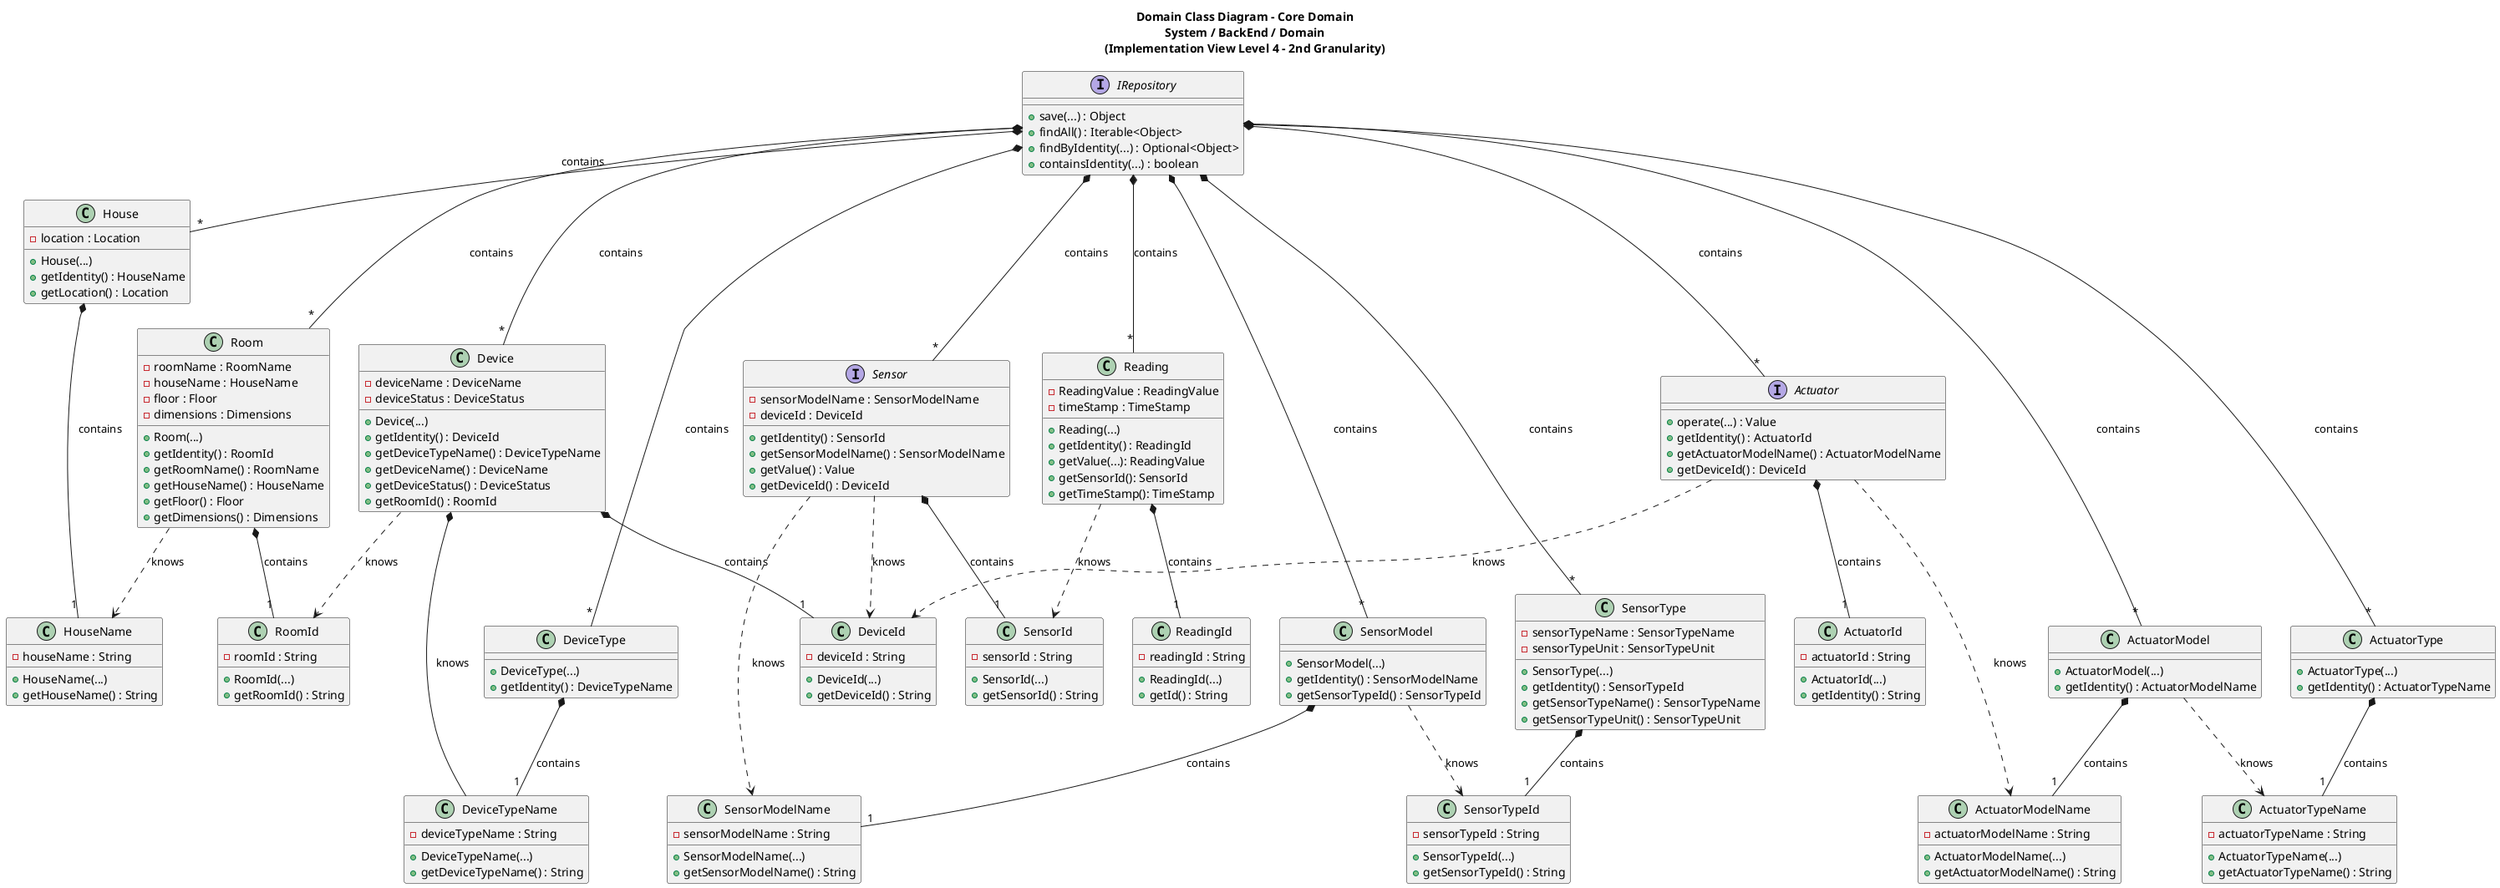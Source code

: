 @startuml

title Domain Class Diagram - Core Domain\nSystem / BackEnd / Domain\n(Implementation View Level 4 - 2nd Granularity)

class House {
- location : Location
+ House(...)
+ getIdentity() : HouseName
+ getLocation() : Location
}

class HouseName {
- houseName : String
+ HouseName(...)
+ getHouseName() : String
}

class Room {
- roomName : RoomName
- houseName : HouseName
- floor : Floor
- dimensions : Dimensions
+ Room(...)
+ getIdentity() : RoomId
+ getRoomName() : RoomName
+ getHouseName() : HouseName
+ getFloor() : Floor
+ getDimensions() : Dimensions
}

class RoomId{
- roomId : String
+ RoomId(...)
+ getRoomId() : String
}

class Device {
- deviceName : DeviceName
- deviceStatus : DeviceStatus
+ Device(...)
+ getIdentity() : DeviceId
+ getDeviceTypeName() : DeviceTypeName
+ getDeviceName() : DeviceName
+ getDeviceStatus() : DeviceStatus
+ getRoomId() : RoomId
}

class DeviceId{
- deviceId : String
+ DeviceId(...)
+ getDeviceId() : String
}

class DeviceType {
+ DeviceType(...)
+ getIdentity() : DeviceTypeName
}

class DeviceTypeName {
- deviceTypeName : String
+ DeviceTypeName(...)
+ getDeviceTypeName() : String
}

interface Sensor {
- sensorModelName : SensorModelName
- deviceId : DeviceId
+ getIdentity() : SensorId
+ getSensorModelName() : SensorModelName
+ getValue() : Value
+ getDeviceId() : DeviceId
}

class SensorId{
- sensorId : String
+ SensorId(...)
+ getSensorId() : String
}

class Reading {
- ReadingValue : ReadingValue
- timeStamp : TimeStamp
+ Reading(...)
+ getIdentity() : ReadingId
+ getValue(...): ReadingValue
+ getSensorId(): SensorId
+ getTimeStamp(): TimeStamp
}

class ReadingId{
- readingId : String
+ ReadingId(...)
+ getId() : String
}

class SensorType {
- sensorTypeName : SensorTypeName
- sensorTypeUnit : SensorTypeUnit
+ SensorType(...)
+ getIdentity() : SensorTypeId
+ getSensorTypeName() : SensorTypeName
+ getSensorTypeUnit() : SensorTypeUnit
}

class SensorTypeId{
- sensorTypeId : String
+ SensorTypeId(...)
+ getSensorTypeId() : String
}

class SensorModel{
+ SensorModel(...)
+ getIdentity() : SensorModelName
+ getSensorTypeId() : SensorTypeId
}

class SensorModelName{
- sensorModelName : String
+ SensorModelName(...)
+ getSensorModelName() : String
}

interface Actuator {
+ operate(...) : Value
+ getIdentity() : ActuatorId
+ getActuatorModelName() : ActuatorModelName
+ getDeviceId() : DeviceId
}

class ActuatorId{
- actuatorId : String
+ ActuatorId(...)
+ getIdentity() : String
}

class ActuatorType {
+ ActuatorType(...)
+ getIdentity() : ActuatorTypeName
}

class ActuatorTypeName {
- actuatorTypeName : String
+ ActuatorTypeName(...)
+ getActuatorTypeName() : String
}

class ActuatorModel {
+ ActuatorModel(...)
+ getIdentity() : ActuatorModelName
}

class ActuatorModelName {
- actuatorModelName : String
+ ActuatorModelName(...)
+ getActuatorModelName() : String
}

interface IRepository {
+ save(...) : Object
+ findAll() : Iterable<Object>
+ findByIdentity(...) : Optional<Object>
+ containsIdentity(...) : boolean
}


House *-- "1" HouseName : contains
Room ..>  HouseName : knows

Room *-- "1" RoomId : contains
Device ..> RoomId : knows

Device *-- "1" DeviceId : contains
Device *-- DeviceTypeName : knows
DeviceType *-- "1" DeviceTypeName : contains

Sensor ..> DeviceId : knows
Sensor *-- "1" SensorId : contains
Sensor ..> SensorModelName : knows

Reading ..> SensorId : knows
Reading *-- "1" ReadingId : contains

SensorType *-- "1" SensorTypeId: contains

SensorModel *-- "1" SensorModelName : contains
SensorModel ..> SensorTypeId : knows

Actuator ..> DeviceId : knows
Actuator *-- "1" ActuatorId : contains
Actuator ..> ActuatorModelName : knows

ActuatorType *-- "1" ActuatorTypeName : contains

ActuatorModel ..> ActuatorTypeName: knows
ActuatorModel *-- "1" ActuatorModelName : contains

IRepository *- "*" House : contains
IRepository *-- "*" Room : contains
IRepository *-- "*" Device : contains
IRepository *-- "*" Sensor : contains
IRepository *--- "*" SensorType : contains
IRepository *--- "*" SensorModel : contains
IRepository *-- "*" Actuator : contains
IRepository *--- "*" ActuatorType : contains
IRepository *--- "*" ActuatorModel : contains
IRepository *-- "*" Reading : contains
IRepository *--- "*" DeviceType : contains










@enduml